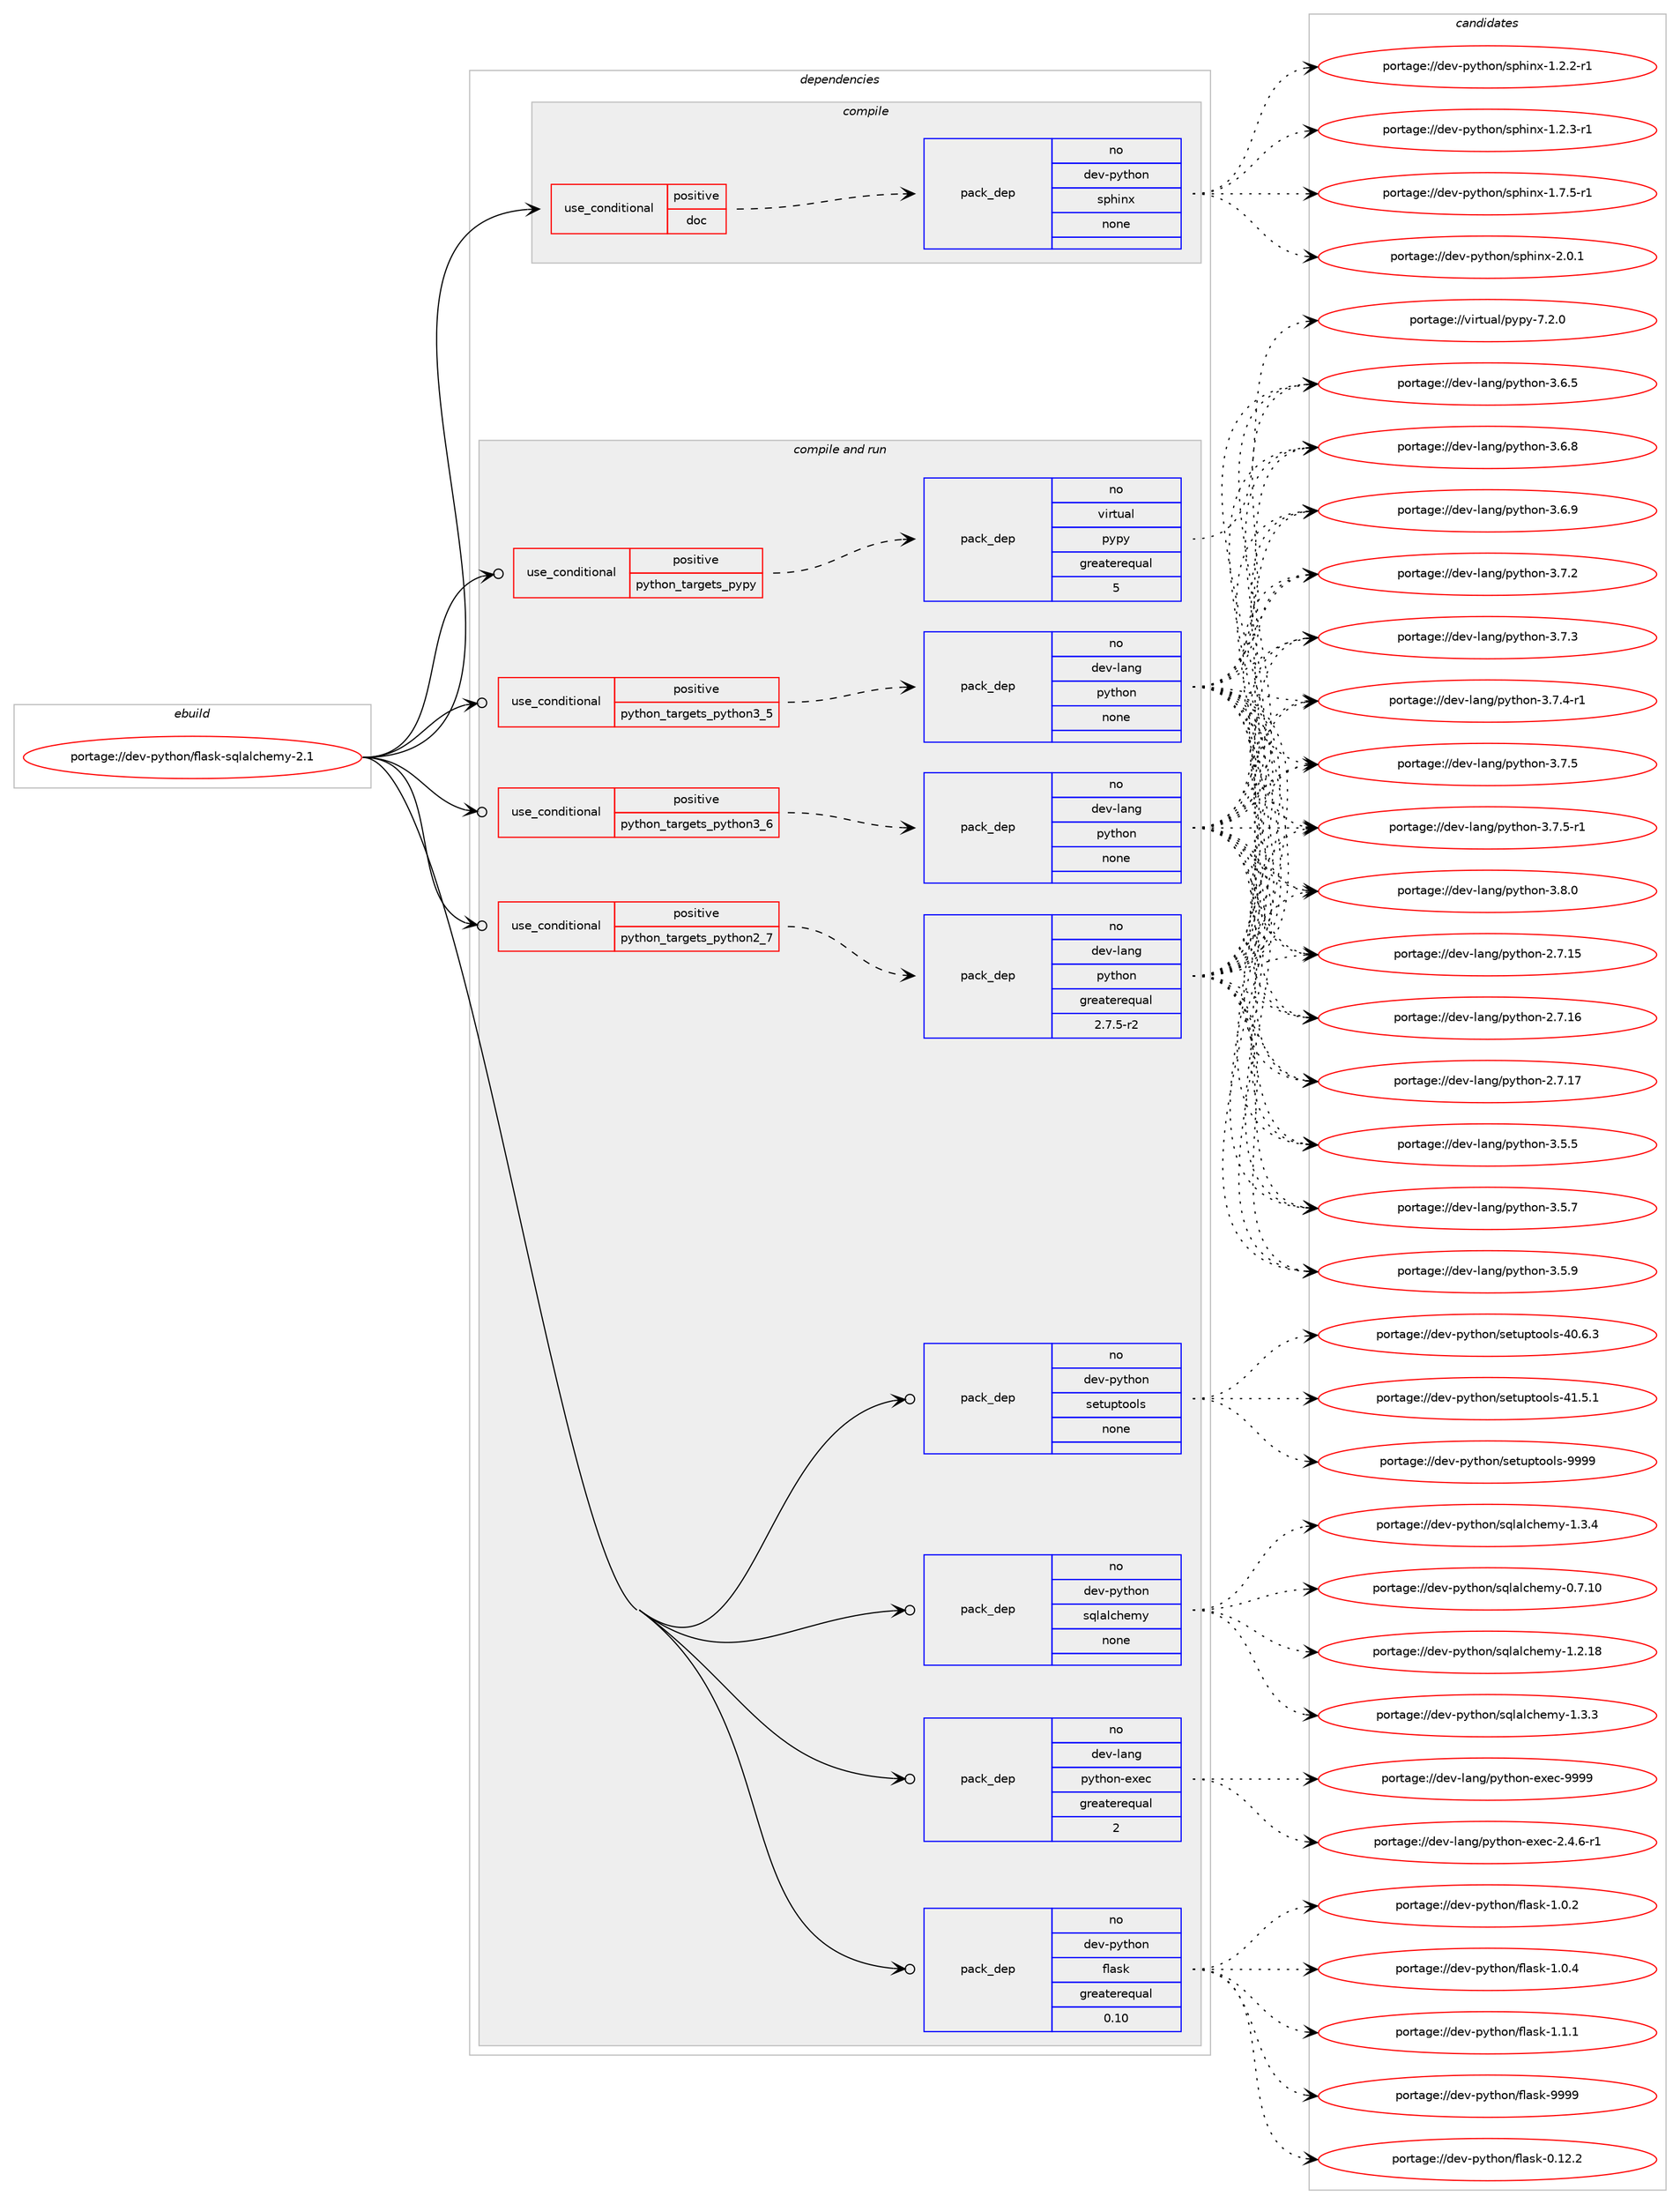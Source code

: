 digraph prolog {

# *************
# Graph options
# *************

newrank=true;
concentrate=true;
compound=true;
graph [rankdir=LR,fontname=Helvetica,fontsize=10,ranksep=1.5];#, ranksep=2.5, nodesep=0.2];
edge  [arrowhead=vee];
node  [fontname=Helvetica,fontsize=10];

# **********
# The ebuild
# **********

subgraph cluster_leftcol {
color=gray;
rank=same;
label=<<i>ebuild</i>>;
id [label="portage://dev-python/flask-sqlalchemy-2.1", color=red, width=4, href="../dev-python/flask-sqlalchemy-2.1.svg"];
}

# ****************
# The dependencies
# ****************

subgraph cluster_midcol {
color=gray;
label=<<i>dependencies</i>>;
subgraph cluster_compile {
fillcolor="#eeeeee";
style=filled;
label=<<i>compile</i>>;
subgraph cond28870 {
dependency140273 [label=<<TABLE BORDER="0" CELLBORDER="1" CELLSPACING="0" CELLPADDING="4"><TR><TD ROWSPAN="3" CELLPADDING="10">use_conditional</TD></TR><TR><TD>positive</TD></TR><TR><TD>doc</TD></TR></TABLE>>, shape=none, color=red];
subgraph pack108085 {
dependency140274 [label=<<TABLE BORDER="0" CELLBORDER="1" CELLSPACING="0" CELLPADDING="4" WIDTH="220"><TR><TD ROWSPAN="6" CELLPADDING="30">pack_dep</TD></TR><TR><TD WIDTH="110">no</TD></TR><TR><TD>dev-python</TD></TR><TR><TD>sphinx</TD></TR><TR><TD>none</TD></TR><TR><TD></TD></TR></TABLE>>, shape=none, color=blue];
}
dependency140273:e -> dependency140274:w [weight=20,style="dashed",arrowhead="vee"];
}
id:e -> dependency140273:w [weight=20,style="solid",arrowhead="vee"];
}
subgraph cluster_compileandrun {
fillcolor="#eeeeee";
style=filled;
label=<<i>compile and run</i>>;
subgraph cond28871 {
dependency140275 [label=<<TABLE BORDER="0" CELLBORDER="1" CELLSPACING="0" CELLPADDING="4"><TR><TD ROWSPAN="3" CELLPADDING="10">use_conditional</TD></TR><TR><TD>positive</TD></TR><TR><TD>python_targets_pypy</TD></TR></TABLE>>, shape=none, color=red];
subgraph pack108086 {
dependency140276 [label=<<TABLE BORDER="0" CELLBORDER="1" CELLSPACING="0" CELLPADDING="4" WIDTH="220"><TR><TD ROWSPAN="6" CELLPADDING="30">pack_dep</TD></TR><TR><TD WIDTH="110">no</TD></TR><TR><TD>virtual</TD></TR><TR><TD>pypy</TD></TR><TR><TD>greaterequal</TD></TR><TR><TD>5</TD></TR></TABLE>>, shape=none, color=blue];
}
dependency140275:e -> dependency140276:w [weight=20,style="dashed",arrowhead="vee"];
}
id:e -> dependency140275:w [weight=20,style="solid",arrowhead="odotvee"];
subgraph cond28872 {
dependency140277 [label=<<TABLE BORDER="0" CELLBORDER="1" CELLSPACING="0" CELLPADDING="4"><TR><TD ROWSPAN="3" CELLPADDING="10">use_conditional</TD></TR><TR><TD>positive</TD></TR><TR><TD>python_targets_python2_7</TD></TR></TABLE>>, shape=none, color=red];
subgraph pack108087 {
dependency140278 [label=<<TABLE BORDER="0" CELLBORDER="1" CELLSPACING="0" CELLPADDING="4" WIDTH="220"><TR><TD ROWSPAN="6" CELLPADDING="30">pack_dep</TD></TR><TR><TD WIDTH="110">no</TD></TR><TR><TD>dev-lang</TD></TR><TR><TD>python</TD></TR><TR><TD>greaterequal</TD></TR><TR><TD>2.7.5-r2</TD></TR></TABLE>>, shape=none, color=blue];
}
dependency140277:e -> dependency140278:w [weight=20,style="dashed",arrowhead="vee"];
}
id:e -> dependency140277:w [weight=20,style="solid",arrowhead="odotvee"];
subgraph cond28873 {
dependency140279 [label=<<TABLE BORDER="0" CELLBORDER="1" CELLSPACING="0" CELLPADDING="4"><TR><TD ROWSPAN="3" CELLPADDING="10">use_conditional</TD></TR><TR><TD>positive</TD></TR><TR><TD>python_targets_python3_5</TD></TR></TABLE>>, shape=none, color=red];
subgraph pack108088 {
dependency140280 [label=<<TABLE BORDER="0" CELLBORDER="1" CELLSPACING="0" CELLPADDING="4" WIDTH="220"><TR><TD ROWSPAN="6" CELLPADDING="30">pack_dep</TD></TR><TR><TD WIDTH="110">no</TD></TR><TR><TD>dev-lang</TD></TR><TR><TD>python</TD></TR><TR><TD>none</TD></TR><TR><TD></TD></TR></TABLE>>, shape=none, color=blue];
}
dependency140279:e -> dependency140280:w [weight=20,style="dashed",arrowhead="vee"];
}
id:e -> dependency140279:w [weight=20,style="solid",arrowhead="odotvee"];
subgraph cond28874 {
dependency140281 [label=<<TABLE BORDER="0" CELLBORDER="1" CELLSPACING="0" CELLPADDING="4"><TR><TD ROWSPAN="3" CELLPADDING="10">use_conditional</TD></TR><TR><TD>positive</TD></TR><TR><TD>python_targets_python3_6</TD></TR></TABLE>>, shape=none, color=red];
subgraph pack108089 {
dependency140282 [label=<<TABLE BORDER="0" CELLBORDER="1" CELLSPACING="0" CELLPADDING="4" WIDTH="220"><TR><TD ROWSPAN="6" CELLPADDING="30">pack_dep</TD></TR><TR><TD WIDTH="110">no</TD></TR><TR><TD>dev-lang</TD></TR><TR><TD>python</TD></TR><TR><TD>none</TD></TR><TR><TD></TD></TR></TABLE>>, shape=none, color=blue];
}
dependency140281:e -> dependency140282:w [weight=20,style="dashed",arrowhead="vee"];
}
id:e -> dependency140281:w [weight=20,style="solid",arrowhead="odotvee"];
subgraph pack108090 {
dependency140283 [label=<<TABLE BORDER="0" CELLBORDER="1" CELLSPACING="0" CELLPADDING="4" WIDTH="220"><TR><TD ROWSPAN="6" CELLPADDING="30">pack_dep</TD></TR><TR><TD WIDTH="110">no</TD></TR><TR><TD>dev-lang</TD></TR><TR><TD>python-exec</TD></TR><TR><TD>greaterequal</TD></TR><TR><TD>2</TD></TR></TABLE>>, shape=none, color=blue];
}
id:e -> dependency140283:w [weight=20,style="solid",arrowhead="odotvee"];
subgraph pack108091 {
dependency140284 [label=<<TABLE BORDER="0" CELLBORDER="1" CELLSPACING="0" CELLPADDING="4" WIDTH="220"><TR><TD ROWSPAN="6" CELLPADDING="30">pack_dep</TD></TR><TR><TD WIDTH="110">no</TD></TR><TR><TD>dev-python</TD></TR><TR><TD>flask</TD></TR><TR><TD>greaterequal</TD></TR><TR><TD>0.10</TD></TR></TABLE>>, shape=none, color=blue];
}
id:e -> dependency140284:w [weight=20,style="solid",arrowhead="odotvee"];
subgraph pack108092 {
dependency140285 [label=<<TABLE BORDER="0" CELLBORDER="1" CELLSPACING="0" CELLPADDING="4" WIDTH="220"><TR><TD ROWSPAN="6" CELLPADDING="30">pack_dep</TD></TR><TR><TD WIDTH="110">no</TD></TR><TR><TD>dev-python</TD></TR><TR><TD>setuptools</TD></TR><TR><TD>none</TD></TR><TR><TD></TD></TR></TABLE>>, shape=none, color=blue];
}
id:e -> dependency140285:w [weight=20,style="solid",arrowhead="odotvee"];
subgraph pack108093 {
dependency140286 [label=<<TABLE BORDER="0" CELLBORDER="1" CELLSPACING="0" CELLPADDING="4" WIDTH="220"><TR><TD ROWSPAN="6" CELLPADDING="30">pack_dep</TD></TR><TR><TD WIDTH="110">no</TD></TR><TR><TD>dev-python</TD></TR><TR><TD>sqlalchemy</TD></TR><TR><TD>none</TD></TR><TR><TD></TD></TR></TABLE>>, shape=none, color=blue];
}
id:e -> dependency140286:w [weight=20,style="solid",arrowhead="odotvee"];
}
subgraph cluster_run {
fillcolor="#eeeeee";
style=filled;
label=<<i>run</i>>;
}
}

# **************
# The candidates
# **************

subgraph cluster_choices {
rank=same;
color=gray;
label=<<i>candidates</i>>;

subgraph choice108085 {
color=black;
nodesep=1;
choiceportage10010111845112121116104111110471151121041051101204549465046504511449 [label="portage://dev-python/sphinx-1.2.2-r1", color=red, width=4,href="../dev-python/sphinx-1.2.2-r1.svg"];
choiceportage10010111845112121116104111110471151121041051101204549465046514511449 [label="portage://dev-python/sphinx-1.2.3-r1", color=red, width=4,href="../dev-python/sphinx-1.2.3-r1.svg"];
choiceportage10010111845112121116104111110471151121041051101204549465546534511449 [label="portage://dev-python/sphinx-1.7.5-r1", color=red, width=4,href="../dev-python/sphinx-1.7.5-r1.svg"];
choiceportage1001011184511212111610411111047115112104105110120455046484649 [label="portage://dev-python/sphinx-2.0.1", color=red, width=4,href="../dev-python/sphinx-2.0.1.svg"];
dependency140274:e -> choiceportage10010111845112121116104111110471151121041051101204549465046504511449:w [style=dotted,weight="100"];
dependency140274:e -> choiceportage10010111845112121116104111110471151121041051101204549465046514511449:w [style=dotted,weight="100"];
dependency140274:e -> choiceportage10010111845112121116104111110471151121041051101204549465546534511449:w [style=dotted,weight="100"];
dependency140274:e -> choiceportage1001011184511212111610411111047115112104105110120455046484649:w [style=dotted,weight="100"];
}
subgraph choice108086 {
color=black;
nodesep=1;
choiceportage1181051141161179710847112121112121455546504648 [label="portage://virtual/pypy-7.2.0", color=red, width=4,href="../virtual/pypy-7.2.0.svg"];
dependency140276:e -> choiceportage1181051141161179710847112121112121455546504648:w [style=dotted,weight="100"];
}
subgraph choice108087 {
color=black;
nodesep=1;
choiceportage10010111845108971101034711212111610411111045504655464953 [label="portage://dev-lang/python-2.7.15", color=red, width=4,href="../dev-lang/python-2.7.15.svg"];
choiceportage10010111845108971101034711212111610411111045504655464954 [label="portage://dev-lang/python-2.7.16", color=red, width=4,href="../dev-lang/python-2.7.16.svg"];
choiceportage10010111845108971101034711212111610411111045504655464955 [label="portage://dev-lang/python-2.7.17", color=red, width=4,href="../dev-lang/python-2.7.17.svg"];
choiceportage100101118451089711010347112121116104111110455146534653 [label="portage://dev-lang/python-3.5.5", color=red, width=4,href="../dev-lang/python-3.5.5.svg"];
choiceportage100101118451089711010347112121116104111110455146534655 [label="portage://dev-lang/python-3.5.7", color=red, width=4,href="../dev-lang/python-3.5.7.svg"];
choiceportage100101118451089711010347112121116104111110455146534657 [label="portage://dev-lang/python-3.5.9", color=red, width=4,href="../dev-lang/python-3.5.9.svg"];
choiceportage100101118451089711010347112121116104111110455146544653 [label="portage://dev-lang/python-3.6.5", color=red, width=4,href="../dev-lang/python-3.6.5.svg"];
choiceportage100101118451089711010347112121116104111110455146544656 [label="portage://dev-lang/python-3.6.8", color=red, width=4,href="../dev-lang/python-3.6.8.svg"];
choiceportage100101118451089711010347112121116104111110455146544657 [label="portage://dev-lang/python-3.6.9", color=red, width=4,href="../dev-lang/python-3.6.9.svg"];
choiceportage100101118451089711010347112121116104111110455146554650 [label="portage://dev-lang/python-3.7.2", color=red, width=4,href="../dev-lang/python-3.7.2.svg"];
choiceportage100101118451089711010347112121116104111110455146554651 [label="portage://dev-lang/python-3.7.3", color=red, width=4,href="../dev-lang/python-3.7.3.svg"];
choiceportage1001011184510897110103471121211161041111104551465546524511449 [label="portage://dev-lang/python-3.7.4-r1", color=red, width=4,href="../dev-lang/python-3.7.4-r1.svg"];
choiceportage100101118451089711010347112121116104111110455146554653 [label="portage://dev-lang/python-3.7.5", color=red, width=4,href="../dev-lang/python-3.7.5.svg"];
choiceportage1001011184510897110103471121211161041111104551465546534511449 [label="portage://dev-lang/python-3.7.5-r1", color=red, width=4,href="../dev-lang/python-3.7.5-r1.svg"];
choiceportage100101118451089711010347112121116104111110455146564648 [label="portage://dev-lang/python-3.8.0", color=red, width=4,href="../dev-lang/python-3.8.0.svg"];
dependency140278:e -> choiceportage10010111845108971101034711212111610411111045504655464953:w [style=dotted,weight="100"];
dependency140278:e -> choiceportage10010111845108971101034711212111610411111045504655464954:w [style=dotted,weight="100"];
dependency140278:e -> choiceportage10010111845108971101034711212111610411111045504655464955:w [style=dotted,weight="100"];
dependency140278:e -> choiceportage100101118451089711010347112121116104111110455146534653:w [style=dotted,weight="100"];
dependency140278:e -> choiceportage100101118451089711010347112121116104111110455146534655:w [style=dotted,weight="100"];
dependency140278:e -> choiceportage100101118451089711010347112121116104111110455146534657:w [style=dotted,weight="100"];
dependency140278:e -> choiceportage100101118451089711010347112121116104111110455146544653:w [style=dotted,weight="100"];
dependency140278:e -> choiceportage100101118451089711010347112121116104111110455146544656:w [style=dotted,weight="100"];
dependency140278:e -> choiceportage100101118451089711010347112121116104111110455146544657:w [style=dotted,weight="100"];
dependency140278:e -> choiceportage100101118451089711010347112121116104111110455146554650:w [style=dotted,weight="100"];
dependency140278:e -> choiceportage100101118451089711010347112121116104111110455146554651:w [style=dotted,weight="100"];
dependency140278:e -> choiceportage1001011184510897110103471121211161041111104551465546524511449:w [style=dotted,weight="100"];
dependency140278:e -> choiceportage100101118451089711010347112121116104111110455146554653:w [style=dotted,weight="100"];
dependency140278:e -> choiceportage1001011184510897110103471121211161041111104551465546534511449:w [style=dotted,weight="100"];
dependency140278:e -> choiceportage100101118451089711010347112121116104111110455146564648:w [style=dotted,weight="100"];
}
subgraph choice108088 {
color=black;
nodesep=1;
choiceportage10010111845108971101034711212111610411111045504655464953 [label="portage://dev-lang/python-2.7.15", color=red, width=4,href="../dev-lang/python-2.7.15.svg"];
choiceportage10010111845108971101034711212111610411111045504655464954 [label="portage://dev-lang/python-2.7.16", color=red, width=4,href="../dev-lang/python-2.7.16.svg"];
choiceportage10010111845108971101034711212111610411111045504655464955 [label="portage://dev-lang/python-2.7.17", color=red, width=4,href="../dev-lang/python-2.7.17.svg"];
choiceportage100101118451089711010347112121116104111110455146534653 [label="portage://dev-lang/python-3.5.5", color=red, width=4,href="../dev-lang/python-3.5.5.svg"];
choiceportage100101118451089711010347112121116104111110455146534655 [label="portage://dev-lang/python-3.5.7", color=red, width=4,href="../dev-lang/python-3.5.7.svg"];
choiceportage100101118451089711010347112121116104111110455146534657 [label="portage://dev-lang/python-3.5.9", color=red, width=4,href="../dev-lang/python-3.5.9.svg"];
choiceportage100101118451089711010347112121116104111110455146544653 [label="portage://dev-lang/python-3.6.5", color=red, width=4,href="../dev-lang/python-3.6.5.svg"];
choiceportage100101118451089711010347112121116104111110455146544656 [label="portage://dev-lang/python-3.6.8", color=red, width=4,href="../dev-lang/python-3.6.8.svg"];
choiceportage100101118451089711010347112121116104111110455146544657 [label="portage://dev-lang/python-3.6.9", color=red, width=4,href="../dev-lang/python-3.6.9.svg"];
choiceportage100101118451089711010347112121116104111110455146554650 [label="portage://dev-lang/python-3.7.2", color=red, width=4,href="../dev-lang/python-3.7.2.svg"];
choiceportage100101118451089711010347112121116104111110455146554651 [label="portage://dev-lang/python-3.7.3", color=red, width=4,href="../dev-lang/python-3.7.3.svg"];
choiceportage1001011184510897110103471121211161041111104551465546524511449 [label="portage://dev-lang/python-3.7.4-r1", color=red, width=4,href="../dev-lang/python-3.7.4-r1.svg"];
choiceportage100101118451089711010347112121116104111110455146554653 [label="portage://dev-lang/python-3.7.5", color=red, width=4,href="../dev-lang/python-3.7.5.svg"];
choiceportage1001011184510897110103471121211161041111104551465546534511449 [label="portage://dev-lang/python-3.7.5-r1", color=red, width=4,href="../dev-lang/python-3.7.5-r1.svg"];
choiceportage100101118451089711010347112121116104111110455146564648 [label="portage://dev-lang/python-3.8.0", color=red, width=4,href="../dev-lang/python-3.8.0.svg"];
dependency140280:e -> choiceportage10010111845108971101034711212111610411111045504655464953:w [style=dotted,weight="100"];
dependency140280:e -> choiceportage10010111845108971101034711212111610411111045504655464954:w [style=dotted,weight="100"];
dependency140280:e -> choiceportage10010111845108971101034711212111610411111045504655464955:w [style=dotted,weight="100"];
dependency140280:e -> choiceportage100101118451089711010347112121116104111110455146534653:w [style=dotted,weight="100"];
dependency140280:e -> choiceportage100101118451089711010347112121116104111110455146534655:w [style=dotted,weight="100"];
dependency140280:e -> choiceportage100101118451089711010347112121116104111110455146534657:w [style=dotted,weight="100"];
dependency140280:e -> choiceportage100101118451089711010347112121116104111110455146544653:w [style=dotted,weight="100"];
dependency140280:e -> choiceportage100101118451089711010347112121116104111110455146544656:w [style=dotted,weight="100"];
dependency140280:e -> choiceportage100101118451089711010347112121116104111110455146544657:w [style=dotted,weight="100"];
dependency140280:e -> choiceportage100101118451089711010347112121116104111110455146554650:w [style=dotted,weight="100"];
dependency140280:e -> choiceportage100101118451089711010347112121116104111110455146554651:w [style=dotted,weight="100"];
dependency140280:e -> choiceportage1001011184510897110103471121211161041111104551465546524511449:w [style=dotted,weight="100"];
dependency140280:e -> choiceportage100101118451089711010347112121116104111110455146554653:w [style=dotted,weight="100"];
dependency140280:e -> choiceportage1001011184510897110103471121211161041111104551465546534511449:w [style=dotted,weight="100"];
dependency140280:e -> choiceportage100101118451089711010347112121116104111110455146564648:w [style=dotted,weight="100"];
}
subgraph choice108089 {
color=black;
nodesep=1;
choiceportage10010111845108971101034711212111610411111045504655464953 [label="portage://dev-lang/python-2.7.15", color=red, width=4,href="../dev-lang/python-2.7.15.svg"];
choiceportage10010111845108971101034711212111610411111045504655464954 [label="portage://dev-lang/python-2.7.16", color=red, width=4,href="../dev-lang/python-2.7.16.svg"];
choiceportage10010111845108971101034711212111610411111045504655464955 [label="portage://dev-lang/python-2.7.17", color=red, width=4,href="../dev-lang/python-2.7.17.svg"];
choiceportage100101118451089711010347112121116104111110455146534653 [label="portage://dev-lang/python-3.5.5", color=red, width=4,href="../dev-lang/python-3.5.5.svg"];
choiceportage100101118451089711010347112121116104111110455146534655 [label="portage://dev-lang/python-3.5.7", color=red, width=4,href="../dev-lang/python-3.5.7.svg"];
choiceportage100101118451089711010347112121116104111110455146534657 [label="portage://dev-lang/python-3.5.9", color=red, width=4,href="../dev-lang/python-3.5.9.svg"];
choiceportage100101118451089711010347112121116104111110455146544653 [label="portage://dev-lang/python-3.6.5", color=red, width=4,href="../dev-lang/python-3.6.5.svg"];
choiceportage100101118451089711010347112121116104111110455146544656 [label="portage://dev-lang/python-3.6.8", color=red, width=4,href="../dev-lang/python-3.6.8.svg"];
choiceportage100101118451089711010347112121116104111110455146544657 [label="portage://dev-lang/python-3.6.9", color=red, width=4,href="../dev-lang/python-3.6.9.svg"];
choiceportage100101118451089711010347112121116104111110455146554650 [label="portage://dev-lang/python-3.7.2", color=red, width=4,href="../dev-lang/python-3.7.2.svg"];
choiceportage100101118451089711010347112121116104111110455146554651 [label="portage://dev-lang/python-3.7.3", color=red, width=4,href="../dev-lang/python-3.7.3.svg"];
choiceportage1001011184510897110103471121211161041111104551465546524511449 [label="portage://dev-lang/python-3.7.4-r1", color=red, width=4,href="../dev-lang/python-3.7.4-r1.svg"];
choiceportage100101118451089711010347112121116104111110455146554653 [label="portage://dev-lang/python-3.7.5", color=red, width=4,href="../dev-lang/python-3.7.5.svg"];
choiceportage1001011184510897110103471121211161041111104551465546534511449 [label="portage://dev-lang/python-3.7.5-r1", color=red, width=4,href="../dev-lang/python-3.7.5-r1.svg"];
choiceportage100101118451089711010347112121116104111110455146564648 [label="portage://dev-lang/python-3.8.0", color=red, width=4,href="../dev-lang/python-3.8.0.svg"];
dependency140282:e -> choiceportage10010111845108971101034711212111610411111045504655464953:w [style=dotted,weight="100"];
dependency140282:e -> choiceportage10010111845108971101034711212111610411111045504655464954:w [style=dotted,weight="100"];
dependency140282:e -> choiceportage10010111845108971101034711212111610411111045504655464955:w [style=dotted,weight="100"];
dependency140282:e -> choiceportage100101118451089711010347112121116104111110455146534653:w [style=dotted,weight="100"];
dependency140282:e -> choiceportage100101118451089711010347112121116104111110455146534655:w [style=dotted,weight="100"];
dependency140282:e -> choiceportage100101118451089711010347112121116104111110455146534657:w [style=dotted,weight="100"];
dependency140282:e -> choiceportage100101118451089711010347112121116104111110455146544653:w [style=dotted,weight="100"];
dependency140282:e -> choiceportage100101118451089711010347112121116104111110455146544656:w [style=dotted,weight="100"];
dependency140282:e -> choiceportage100101118451089711010347112121116104111110455146544657:w [style=dotted,weight="100"];
dependency140282:e -> choiceportage100101118451089711010347112121116104111110455146554650:w [style=dotted,weight="100"];
dependency140282:e -> choiceportage100101118451089711010347112121116104111110455146554651:w [style=dotted,weight="100"];
dependency140282:e -> choiceportage1001011184510897110103471121211161041111104551465546524511449:w [style=dotted,weight="100"];
dependency140282:e -> choiceportage100101118451089711010347112121116104111110455146554653:w [style=dotted,weight="100"];
dependency140282:e -> choiceportage1001011184510897110103471121211161041111104551465546534511449:w [style=dotted,weight="100"];
dependency140282:e -> choiceportage100101118451089711010347112121116104111110455146564648:w [style=dotted,weight="100"];
}
subgraph choice108090 {
color=black;
nodesep=1;
choiceportage10010111845108971101034711212111610411111045101120101994550465246544511449 [label="portage://dev-lang/python-exec-2.4.6-r1", color=red, width=4,href="../dev-lang/python-exec-2.4.6-r1.svg"];
choiceportage10010111845108971101034711212111610411111045101120101994557575757 [label="portage://dev-lang/python-exec-9999", color=red, width=4,href="../dev-lang/python-exec-9999.svg"];
dependency140283:e -> choiceportage10010111845108971101034711212111610411111045101120101994550465246544511449:w [style=dotted,weight="100"];
dependency140283:e -> choiceportage10010111845108971101034711212111610411111045101120101994557575757:w [style=dotted,weight="100"];
}
subgraph choice108091 {
color=black;
nodesep=1;
choiceportage10010111845112121116104111110471021089711510745484649504650 [label="portage://dev-python/flask-0.12.2", color=red, width=4,href="../dev-python/flask-0.12.2.svg"];
choiceportage100101118451121211161041111104710210897115107454946484650 [label="portage://dev-python/flask-1.0.2", color=red, width=4,href="../dev-python/flask-1.0.2.svg"];
choiceportage100101118451121211161041111104710210897115107454946484652 [label="portage://dev-python/flask-1.0.4", color=red, width=4,href="../dev-python/flask-1.0.4.svg"];
choiceportage100101118451121211161041111104710210897115107454946494649 [label="portage://dev-python/flask-1.1.1", color=red, width=4,href="../dev-python/flask-1.1.1.svg"];
choiceportage1001011184511212111610411111047102108971151074557575757 [label="portage://dev-python/flask-9999", color=red, width=4,href="../dev-python/flask-9999.svg"];
dependency140284:e -> choiceportage10010111845112121116104111110471021089711510745484649504650:w [style=dotted,weight="100"];
dependency140284:e -> choiceportage100101118451121211161041111104710210897115107454946484650:w [style=dotted,weight="100"];
dependency140284:e -> choiceportage100101118451121211161041111104710210897115107454946484652:w [style=dotted,weight="100"];
dependency140284:e -> choiceportage100101118451121211161041111104710210897115107454946494649:w [style=dotted,weight="100"];
dependency140284:e -> choiceportage1001011184511212111610411111047102108971151074557575757:w [style=dotted,weight="100"];
}
subgraph choice108092 {
color=black;
nodesep=1;
choiceportage100101118451121211161041111104711510111611711211611111110811545524846544651 [label="portage://dev-python/setuptools-40.6.3", color=red, width=4,href="../dev-python/setuptools-40.6.3.svg"];
choiceportage100101118451121211161041111104711510111611711211611111110811545524946534649 [label="portage://dev-python/setuptools-41.5.1", color=red, width=4,href="../dev-python/setuptools-41.5.1.svg"];
choiceportage10010111845112121116104111110471151011161171121161111111081154557575757 [label="portage://dev-python/setuptools-9999", color=red, width=4,href="../dev-python/setuptools-9999.svg"];
dependency140285:e -> choiceportage100101118451121211161041111104711510111611711211611111110811545524846544651:w [style=dotted,weight="100"];
dependency140285:e -> choiceportage100101118451121211161041111104711510111611711211611111110811545524946534649:w [style=dotted,weight="100"];
dependency140285:e -> choiceportage10010111845112121116104111110471151011161171121161111111081154557575757:w [style=dotted,weight="100"];
}
subgraph choice108093 {
color=black;
nodesep=1;
choiceportage1001011184511212111610411111047115113108971089910410110912145484655464948 [label="portage://dev-python/sqlalchemy-0.7.10", color=red, width=4,href="../dev-python/sqlalchemy-0.7.10.svg"];
choiceportage1001011184511212111610411111047115113108971089910410110912145494650464956 [label="portage://dev-python/sqlalchemy-1.2.18", color=red, width=4,href="../dev-python/sqlalchemy-1.2.18.svg"];
choiceportage10010111845112121116104111110471151131089710899104101109121454946514651 [label="portage://dev-python/sqlalchemy-1.3.3", color=red, width=4,href="../dev-python/sqlalchemy-1.3.3.svg"];
choiceportage10010111845112121116104111110471151131089710899104101109121454946514652 [label="portage://dev-python/sqlalchemy-1.3.4", color=red, width=4,href="../dev-python/sqlalchemy-1.3.4.svg"];
dependency140286:e -> choiceportage1001011184511212111610411111047115113108971089910410110912145484655464948:w [style=dotted,weight="100"];
dependency140286:e -> choiceportage1001011184511212111610411111047115113108971089910410110912145494650464956:w [style=dotted,weight="100"];
dependency140286:e -> choiceportage10010111845112121116104111110471151131089710899104101109121454946514651:w [style=dotted,weight="100"];
dependency140286:e -> choiceportage10010111845112121116104111110471151131089710899104101109121454946514652:w [style=dotted,weight="100"];
}
}

}
